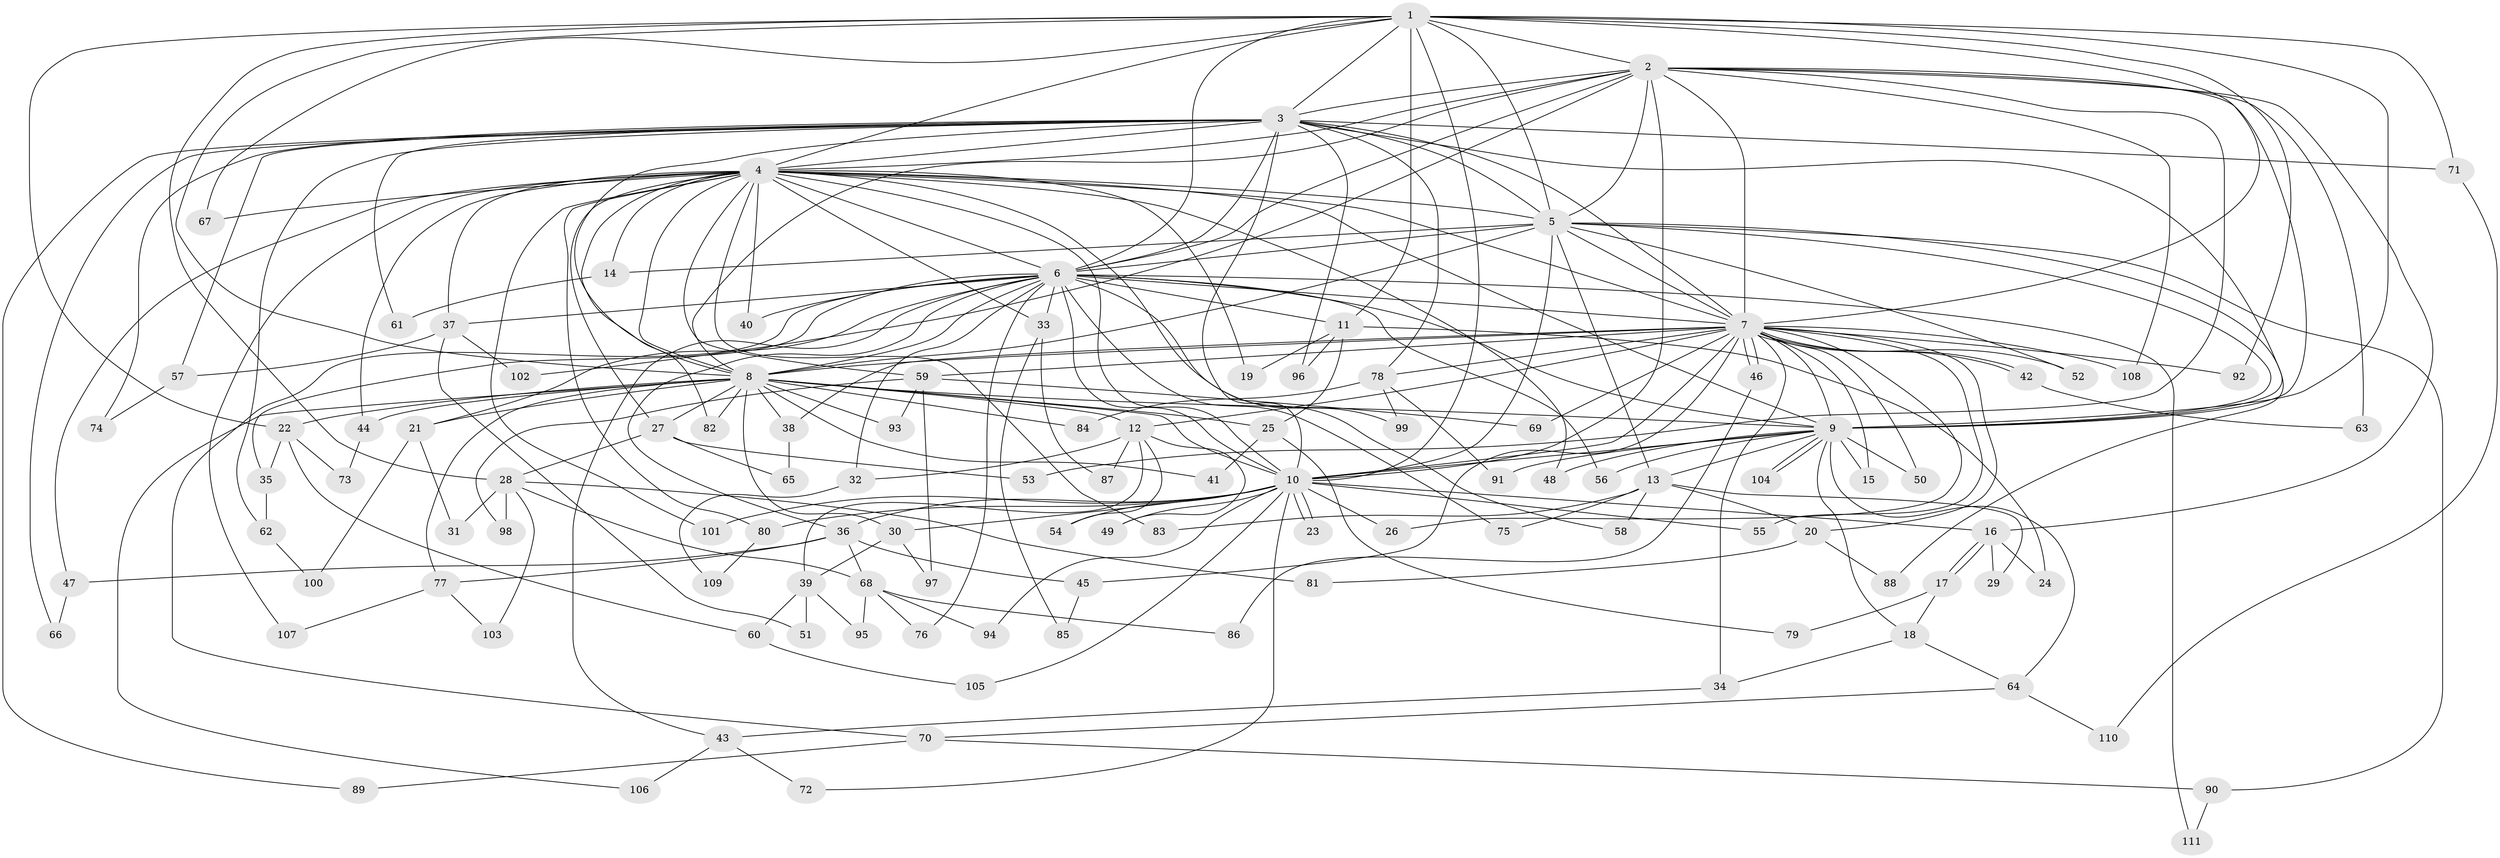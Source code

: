 // coarse degree distribution, {14: 0.02531645569620253, 17: 0.012658227848101266, 26: 0.012658227848101266, 16: 0.02531645569620253, 22: 0.0379746835443038, 29: 0.012658227848101266, 6: 0.0379746835443038, 8: 0.012658227848101266, 3: 0.17721518987341772, 2: 0.46835443037974683, 5: 0.05063291139240506, 4: 0.0759493670886076, 7: 0.0379746835443038, 1: 0.012658227848101266}
// Generated by graph-tools (version 1.1) at 2025/41/03/06/25 10:41:39]
// undirected, 111 vertices, 247 edges
graph export_dot {
graph [start="1"]
  node [color=gray90,style=filled];
  1;
  2;
  3;
  4;
  5;
  6;
  7;
  8;
  9;
  10;
  11;
  12;
  13;
  14;
  15;
  16;
  17;
  18;
  19;
  20;
  21;
  22;
  23;
  24;
  25;
  26;
  27;
  28;
  29;
  30;
  31;
  32;
  33;
  34;
  35;
  36;
  37;
  38;
  39;
  40;
  41;
  42;
  43;
  44;
  45;
  46;
  47;
  48;
  49;
  50;
  51;
  52;
  53;
  54;
  55;
  56;
  57;
  58;
  59;
  60;
  61;
  62;
  63;
  64;
  65;
  66;
  67;
  68;
  69;
  70;
  71;
  72;
  73;
  74;
  75;
  76;
  77;
  78;
  79;
  80;
  81;
  82;
  83;
  84;
  85;
  86;
  87;
  88;
  89;
  90;
  91;
  92;
  93;
  94;
  95;
  96;
  97;
  98;
  99;
  100;
  101;
  102;
  103;
  104;
  105;
  106;
  107;
  108;
  109;
  110;
  111;
  1 -- 2;
  1 -- 3;
  1 -- 4;
  1 -- 5;
  1 -- 6;
  1 -- 7;
  1 -- 8;
  1 -- 9;
  1 -- 10;
  1 -- 11;
  1 -- 22;
  1 -- 28;
  1 -- 67;
  1 -- 71;
  1 -- 92;
  2 -- 3;
  2 -- 4;
  2 -- 5;
  2 -- 6;
  2 -- 7;
  2 -- 8;
  2 -- 9;
  2 -- 10;
  2 -- 16;
  2 -- 53;
  2 -- 63;
  2 -- 102;
  2 -- 108;
  3 -- 4;
  3 -- 5;
  3 -- 6;
  3 -- 7;
  3 -- 8;
  3 -- 9;
  3 -- 10;
  3 -- 57;
  3 -- 61;
  3 -- 62;
  3 -- 66;
  3 -- 71;
  3 -- 74;
  3 -- 78;
  3 -- 89;
  3 -- 96;
  4 -- 5;
  4 -- 6;
  4 -- 7;
  4 -- 8;
  4 -- 9;
  4 -- 10;
  4 -- 14;
  4 -- 19;
  4 -- 27;
  4 -- 33;
  4 -- 37;
  4 -- 40;
  4 -- 44;
  4 -- 47;
  4 -- 48;
  4 -- 58;
  4 -- 59;
  4 -- 67;
  4 -- 80;
  4 -- 82;
  4 -- 83;
  4 -- 101;
  4 -- 107;
  5 -- 6;
  5 -- 7;
  5 -- 8;
  5 -- 9;
  5 -- 10;
  5 -- 13;
  5 -- 14;
  5 -- 52;
  5 -- 88;
  5 -- 90;
  6 -- 7;
  6 -- 8;
  6 -- 9;
  6 -- 10;
  6 -- 11;
  6 -- 21;
  6 -- 32;
  6 -- 33;
  6 -- 35;
  6 -- 36;
  6 -- 37;
  6 -- 40;
  6 -- 43;
  6 -- 56;
  6 -- 70;
  6 -- 75;
  6 -- 76;
  6 -- 99;
  6 -- 111;
  7 -- 8;
  7 -- 9;
  7 -- 10;
  7 -- 12;
  7 -- 15;
  7 -- 20;
  7 -- 26;
  7 -- 34;
  7 -- 38;
  7 -- 42;
  7 -- 42;
  7 -- 45;
  7 -- 46;
  7 -- 46;
  7 -- 50;
  7 -- 52;
  7 -- 55;
  7 -- 59;
  7 -- 69;
  7 -- 78;
  7 -- 92;
  7 -- 108;
  8 -- 9;
  8 -- 10;
  8 -- 12;
  8 -- 21;
  8 -- 22;
  8 -- 25;
  8 -- 27;
  8 -- 30;
  8 -- 38;
  8 -- 41;
  8 -- 44;
  8 -- 77;
  8 -- 82;
  8 -- 84;
  8 -- 93;
  8 -- 106;
  9 -- 10;
  9 -- 13;
  9 -- 15;
  9 -- 18;
  9 -- 48;
  9 -- 50;
  9 -- 56;
  9 -- 64;
  9 -- 91;
  9 -- 104;
  9 -- 104;
  10 -- 16;
  10 -- 23;
  10 -- 23;
  10 -- 26;
  10 -- 30;
  10 -- 36;
  10 -- 49;
  10 -- 54;
  10 -- 55;
  10 -- 72;
  10 -- 80;
  10 -- 94;
  10 -- 101;
  10 -- 105;
  11 -- 19;
  11 -- 24;
  11 -- 25;
  11 -- 96;
  12 -- 32;
  12 -- 39;
  12 -- 49;
  12 -- 54;
  12 -- 87;
  13 -- 20;
  13 -- 29;
  13 -- 58;
  13 -- 75;
  13 -- 83;
  14 -- 61;
  16 -- 17;
  16 -- 17;
  16 -- 24;
  16 -- 29;
  17 -- 18;
  17 -- 79;
  18 -- 34;
  18 -- 64;
  20 -- 81;
  20 -- 88;
  21 -- 31;
  21 -- 100;
  22 -- 35;
  22 -- 60;
  22 -- 73;
  25 -- 41;
  25 -- 79;
  27 -- 28;
  27 -- 53;
  27 -- 65;
  28 -- 31;
  28 -- 68;
  28 -- 81;
  28 -- 98;
  28 -- 103;
  30 -- 39;
  30 -- 97;
  32 -- 109;
  33 -- 85;
  33 -- 87;
  34 -- 43;
  35 -- 62;
  36 -- 45;
  36 -- 47;
  36 -- 68;
  36 -- 77;
  37 -- 51;
  37 -- 57;
  37 -- 102;
  38 -- 65;
  39 -- 51;
  39 -- 60;
  39 -- 95;
  42 -- 63;
  43 -- 72;
  43 -- 106;
  44 -- 73;
  45 -- 85;
  46 -- 86;
  47 -- 66;
  57 -- 74;
  59 -- 69;
  59 -- 93;
  59 -- 97;
  59 -- 98;
  60 -- 105;
  62 -- 100;
  64 -- 70;
  64 -- 110;
  68 -- 76;
  68 -- 86;
  68 -- 94;
  68 -- 95;
  70 -- 89;
  70 -- 90;
  71 -- 110;
  77 -- 103;
  77 -- 107;
  78 -- 84;
  78 -- 91;
  78 -- 99;
  80 -- 109;
  90 -- 111;
}
